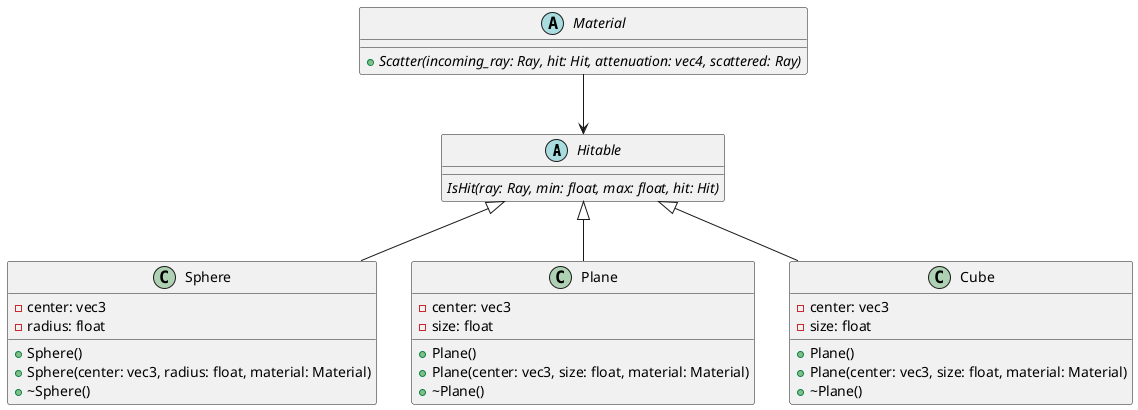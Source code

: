 @startuml raytracer_classes
abstract Hitable
Hitable : {abstract} IsHit(ray: Ray, min: float, max: float, hit: Hit)

class Sphere
Sphere : -center: vec3
Sphere : -radius: float
Sphere : +Sphere()
Sphere : +Sphere(center: vec3, radius: float, material: Material)
Sphere : +~Sphere()

abstract Material
Material : {abstract} +Scatter(incoming_ray: Ray, hit: Hit, attenuation: vec4, scattered: Ray)

class Plane
Plane : -center: vec3
Plane : -size: float
Plane : +Plane()
Plane : +Plane(center: vec3, size: float, material: Material)
Plane : +~Plane()

class Cube
Cube : -center: vec3
Cube : -size: float
Cube : +Plane()
Cube : +Plane(center: vec3, size: float, material: Material)
Cube : +~Plane()

Hitable <|-- Sphere
Hitable <|-- Plane
Hitable <|-- Cube
Material --> Hitable
@enduml